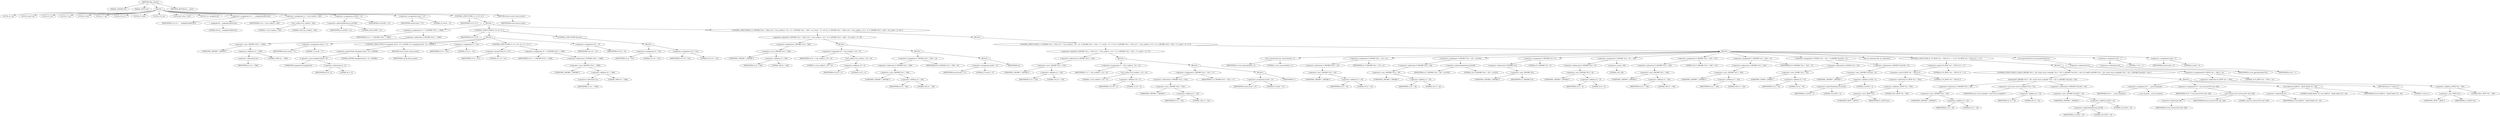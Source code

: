 digraph tftp_connect {  
"1000112" [label = "(METHOD,tftp_connect)" ]
"1000113" [label = "(PARAM,_DWORD *a1)" ]
"1000114" [label = "(PARAM,_BYTE *a2)" ]
"1000115" [label = "(BLOCK,,)" ]
"1000116" [label = "(LOCAL,v2: int)" ]
"1000117" [label = "(LOCAL,result: int)" ]
"1000118" [label = "(LOCAL,v4: int)" ]
"1000119" [label = "(LOCAL,v5: int)" ]
"1000120" [label = "(LOCAL,v6: int)" ]
"1000121" [label = "(LOCAL,v7: int)" ]
"1000122" [label = "(LOCAL,v8: int *)" ]
"1000123" [label = "(LOCAL,v9: char)" ]
"1000124" [label = "(LOCAL,v10: int)" ]
"1000125" [label = "(LOCAL,buf: char [ 128 ])" ]
"1000126" [label = "(LOCAL,v12: unsigned int)" ]
"1000127" [label = "(<operator>.assignment,v12 = __readgsdword(0x14u))" ]
"1000128" [label = "(IDENTIFIER,v12,v12 = __readgsdword(0x14u))" ]
"1000129" [label = "(__readgsdword,__readgsdword(0x14u))" ]
"1000130" [label = "(LITERAL,0x14u,__readgsdword(0x14u))" ]
"1000131" [label = "(<operator>.assignment,v2 = Curl_ccalloc(1, 336))" ]
"1000132" [label = "(IDENTIFIER,v2,v2 = Curl_ccalloc(1, 336))" ]
"1000133" [label = "(Curl_ccalloc,Curl_ccalloc(1, 336))" ]
"1000134" [label = "(LITERAL,1,Curl_ccalloc(1, 336))" ]
"1000135" [label = "(LITERAL,336,Curl_ccalloc(1, 336))" ]
"1000136" [label = "(<operator>.assignment,a1[185] = v2)" ]
"1000137" [label = "(<operator>.indirectIndexAccess,a1[185])" ]
"1000138" [label = "(IDENTIFIER,a1,a1[185] = v2)" ]
"1000139" [label = "(LITERAL,185,a1[185] = v2)" ]
"1000140" [label = "(IDENTIFIER,v2,a1[185] = v2)" ]
"1000141" [label = "(<operator>.assignment,result = 27)" ]
"1000142" [label = "(IDENTIFIER,result,result = 27)" ]
"1000143" [label = "(LITERAL,27,result = 27)" ]
"1000144" [label = "(CONTROL_STRUCTURE,if ( v2 ),if ( v2 ))" ]
"1000145" [label = "(IDENTIFIER,v2,if ( v2 ))" ]
"1000146" [label = "(BLOCK,,)" ]
"1000147" [label = "(<operator>.assignment,v4 = *(_DWORD *)(*a1 + 1568))" ]
"1000148" [label = "(IDENTIFIER,v4,v4 = *(_DWORD *)(*a1 + 1568))" ]
"1000149" [label = "(<operator>.indirection,*(_DWORD *)(*a1 + 1568))" ]
"1000150" [label = "(<operator>.cast,(_DWORD *)(*a1 + 1568))" ]
"1000151" [label = "(UNKNOWN,_DWORD *,_DWORD *)" ]
"1000152" [label = "(<operator>.addition,*a1 + 1568)" ]
"1000153" [label = "(<operator>.indirection,*a1)" ]
"1000154" [label = "(IDENTIFIER,a1,*a1 + 1568)" ]
"1000155" [label = "(LITERAL,1568,*a1 + 1568)" ]
"1000156" [label = "(CONTROL_STRUCTURE,if ( v4 ),if ( v4 ))" ]
"1000157" [label = "(IDENTIFIER,v4,if ( v4 ))" ]
"1000158" [label = "(BLOCK,,)" ]
"1000159" [label = "(<operator>.assignment,result = 71)" ]
"1000160" [label = "(IDENTIFIER,result,result = 71)" ]
"1000161" [label = "(LITERAL,71,result = 71)" ]
"1000162" [label = "(CONTROL_STRUCTURE,if ( (unsigned int)(v4 - 8) > 0xFFB0 ),if ( (unsigned int)(v4 - 8) > 0xFFB0 ))" ]
"1000163" [label = "(<operator>.greaterThan,(unsigned int)(v4 - 8) > 0xFFB0)" ]
"1000164" [label = "(<operator>.cast,(unsigned int)(v4 - 8))" ]
"1000165" [label = "(UNKNOWN,unsigned int,unsigned int)" ]
"1000166" [label = "(<operator>.subtraction,v4 - 8)" ]
"1000167" [label = "(IDENTIFIER,v4,v4 - 8)" ]
"1000168" [label = "(LITERAL,8,v4 - 8)" ]
"1000169" [label = "(LITERAL,0xFFB0,(unsigned int)(v4 - 8) > 0xFFB0)" ]
"1000170" [label = "(RETURN,return result;,return result;)" ]
"1000171" [label = "(IDENTIFIER,result,return result;)" ]
"1000172" [label = "(<operator>.assignment,v5 = 512)" ]
"1000173" [label = "(IDENTIFIER,v5,v5 = 512)" ]
"1000174" [label = "(LITERAL,512,v5 = 512)" ]
"1000175" [label = "(CONTROL_STRUCTURE,if ( v4 > 511 ),if ( v4 > 511 ))" ]
"1000176" [label = "(<operator>.greaterThan,v4 > 511)" ]
"1000177" [label = "(IDENTIFIER,v4,v4 > 511)" ]
"1000178" [label = "(LITERAL,511,v4 > 511)" ]
"1000179" [label = "(<operator>.assignment,v5 = *(_DWORD *)(*a1 + 1568))" ]
"1000180" [label = "(IDENTIFIER,v5,v5 = *(_DWORD *)(*a1 + 1568))" ]
"1000181" [label = "(<operator>.indirection,*(_DWORD *)(*a1 + 1568))" ]
"1000182" [label = "(<operator>.cast,(_DWORD *)(*a1 + 1568))" ]
"1000183" [label = "(UNKNOWN,_DWORD *,_DWORD *)" ]
"1000184" [label = "(<operator>.addition,*a1 + 1568)" ]
"1000185" [label = "(<operator>.indirection,*a1)" ]
"1000186" [label = "(IDENTIFIER,a1,*a1 + 1568)" ]
"1000187" [label = "(LITERAL,1568,*a1 + 1568)" ]
"1000188" [label = "(<operator>.assignment,v10 = v5)" ]
"1000189" [label = "(IDENTIFIER,v10,v10 = v5)" ]
"1000190" [label = "(IDENTIFIER,v5,v10 = v5)" ]
"1000191" [label = "(CONTROL_STRUCTURE,else,else)" ]
"1000192" [label = "(BLOCK,,)" ]
"1000193" [label = "(<operator>.assignment,v4 = 512)" ]
"1000194" [label = "(IDENTIFIER,v4,v4 = 512)" ]
"1000195" [label = "(LITERAL,512,v4 = 512)" ]
"1000196" [label = "(<operator>.assignment,v10 = 512)" ]
"1000197" [label = "(IDENTIFIER,v10,v10 = 512)" ]
"1000198" [label = "(LITERAL,512,v10 = 512)" ]
"1000199" [label = "(CONTROL_STRUCTURE,if ( *(_DWORD *)(v2 + 328) || (v6 = Curl_ccalloc(1, v10 + 4), *(_DWORD *)(v2 + 328) = v6, result = 27, v6) ),if ( *(_DWORD *)(v2 + 328) || (v6 = Curl_ccalloc(1, v10 + 4), *(_DWORD *)(v2 + 328) = v6, result = 27, v6) ))" ]
"1000200" [label = "(<operator>.logicalOr,*(_DWORD *)(v2 + 328) || (v6 = Curl_ccalloc(1, v10 + 4), *(_DWORD *)(v2 + 328) = v6, result = 27, v6))" ]
"1000201" [label = "(<operator>.indirection,*(_DWORD *)(v2 + 328))" ]
"1000202" [label = "(<operator>.cast,(_DWORD *)(v2 + 328))" ]
"1000203" [label = "(UNKNOWN,_DWORD *,_DWORD *)" ]
"1000204" [label = "(<operator>.addition,v2 + 328)" ]
"1000205" [label = "(IDENTIFIER,v2,v2 + 328)" ]
"1000206" [label = "(LITERAL,328,v2 + 328)" ]
"1000207" [label = "(BLOCK,,)" ]
"1000208" [label = "(<operator>.assignment,v6 = Curl_ccalloc(1, v10 + 4))" ]
"1000209" [label = "(IDENTIFIER,v6,v6 = Curl_ccalloc(1, v10 + 4))" ]
"1000210" [label = "(Curl_ccalloc,Curl_ccalloc(1, v10 + 4))" ]
"1000211" [label = "(LITERAL,1,Curl_ccalloc(1, v10 + 4))" ]
"1000212" [label = "(<operator>.addition,v10 + 4)" ]
"1000213" [label = "(IDENTIFIER,v10,v10 + 4)" ]
"1000214" [label = "(LITERAL,4,v10 + 4)" ]
"1000215" [label = "(BLOCK,,)" ]
"1000216" [label = "(<operator>.assignment,*(_DWORD *)(v2 + 328) = v6)" ]
"1000217" [label = "(<operator>.indirection,*(_DWORD *)(v2 + 328))" ]
"1000218" [label = "(<operator>.cast,(_DWORD *)(v2 + 328))" ]
"1000219" [label = "(UNKNOWN,_DWORD *,_DWORD *)" ]
"1000220" [label = "(<operator>.addition,v2 + 328)" ]
"1000221" [label = "(IDENTIFIER,v2,v2 + 328)" ]
"1000222" [label = "(LITERAL,328,v2 + 328)" ]
"1000223" [label = "(IDENTIFIER,v6,*(_DWORD *)(v2 + 328) = v6)" ]
"1000224" [label = "(BLOCK,,)" ]
"1000225" [label = "(<operator>.assignment,result = 27)" ]
"1000226" [label = "(IDENTIFIER,result,result = 27)" ]
"1000227" [label = "(LITERAL,27,result = 27)" ]
"1000228" [label = "(IDENTIFIER,v6,)" ]
"1000229" [label = "(BLOCK,,)" ]
"1000230" [label = "(CONTROL_STRUCTURE,if ( *(_DWORD *)(v2 + 332) || (v7 = Curl_ccalloc(1, v10 + 4), *(_DWORD *)(v2 + 332) = v7, result = 27, v7) ),if ( *(_DWORD *)(v2 + 332) || (v7 = Curl_ccalloc(1, v10 + 4), *(_DWORD *)(v2 + 332) = v7, result = 27, v7) ))" ]
"1000231" [label = "(<operator>.logicalOr,*(_DWORD *)(v2 + 332) || (v7 = Curl_ccalloc(1, v10 + 4), *(_DWORD *)(v2 + 332) = v7, result = 27, v7))" ]
"1000232" [label = "(<operator>.indirection,*(_DWORD *)(v2 + 332))" ]
"1000233" [label = "(<operator>.cast,(_DWORD *)(v2 + 332))" ]
"1000234" [label = "(UNKNOWN,_DWORD *,_DWORD *)" ]
"1000235" [label = "(<operator>.addition,v2 + 332)" ]
"1000236" [label = "(IDENTIFIER,v2,v2 + 332)" ]
"1000237" [label = "(LITERAL,332,v2 + 332)" ]
"1000238" [label = "(BLOCK,,)" ]
"1000239" [label = "(<operator>.assignment,v7 = Curl_ccalloc(1, v10 + 4))" ]
"1000240" [label = "(IDENTIFIER,v7,v7 = Curl_ccalloc(1, v10 + 4))" ]
"1000241" [label = "(Curl_ccalloc,Curl_ccalloc(1, v10 + 4))" ]
"1000242" [label = "(LITERAL,1,Curl_ccalloc(1, v10 + 4))" ]
"1000243" [label = "(<operator>.addition,v10 + 4)" ]
"1000244" [label = "(IDENTIFIER,v10,v10 + 4)" ]
"1000245" [label = "(LITERAL,4,v10 + 4)" ]
"1000246" [label = "(BLOCK,,)" ]
"1000247" [label = "(<operator>.assignment,*(_DWORD *)(v2 + 332) = v7)" ]
"1000248" [label = "(<operator>.indirection,*(_DWORD *)(v2 + 332))" ]
"1000249" [label = "(<operator>.cast,(_DWORD *)(v2 + 332))" ]
"1000250" [label = "(UNKNOWN,_DWORD *,_DWORD *)" ]
"1000251" [label = "(<operator>.addition,v2 + 332)" ]
"1000252" [label = "(IDENTIFIER,v2,v2 + 332)" ]
"1000253" [label = "(LITERAL,332,v2 + 332)" ]
"1000254" [label = "(IDENTIFIER,v7,*(_DWORD *)(v2 + 332) = v7)" ]
"1000255" [label = "(BLOCK,,)" ]
"1000256" [label = "(<operator>.assignment,result = 27)" ]
"1000257" [label = "(IDENTIFIER,result,result = 27)" ]
"1000258" [label = "(LITERAL,27,result = 27)" ]
"1000259" [label = "(IDENTIFIER,v7,)" ]
"1000260" [label = "(BLOCK,,)" ]
"1000261" [label = "(Curl_conncontrol,Curl_conncontrol(a1, 1))" ]
"1000262" [label = "(IDENTIFIER,a1,Curl_conncontrol(a1, 1))" ]
"1000263" [label = "(LITERAL,1,Curl_conncontrol(a1, 1))" ]
"1000264" [label = "(<operator>.assignment,*(_DWORD *)(v2 + 16) = a1)" ]
"1000265" [label = "(<operator>.indirection,*(_DWORD *)(v2 + 16))" ]
"1000266" [label = "(<operator>.cast,(_DWORD *)(v2 + 16))" ]
"1000267" [label = "(UNKNOWN,_DWORD *,_DWORD *)" ]
"1000268" [label = "(<operator>.addition,v2 + 16)" ]
"1000269" [label = "(IDENTIFIER,v2,v2 + 16)" ]
"1000270" [label = "(LITERAL,16,v2 + 16)" ]
"1000271" [label = "(IDENTIFIER,a1,*(_DWORD *)(v2 + 16) = a1)" ]
"1000272" [label = "(<operator>.assignment,*(_DWORD *)(v2 + 20) = a1[103])" ]
"1000273" [label = "(<operator>.indirection,*(_DWORD *)(v2 + 20))" ]
"1000274" [label = "(<operator>.cast,(_DWORD *)(v2 + 20))" ]
"1000275" [label = "(UNKNOWN,_DWORD *,_DWORD *)" ]
"1000276" [label = "(<operator>.addition,v2 + 20)" ]
"1000277" [label = "(IDENTIFIER,v2,v2 + 20)" ]
"1000278" [label = "(LITERAL,20,v2 + 20)" ]
"1000279" [label = "(<operator>.indirectIndexAccess,a1[103])" ]
"1000280" [label = "(IDENTIFIER,a1,*(_DWORD *)(v2 + 20) = a1[103])" ]
"1000281" [label = "(LITERAL,103,*(_DWORD *)(v2 + 20) = a1[103])" ]
"1000282" [label = "(<operator>.assignment,*(_DWORD *)v2 = 0)" ]
"1000283" [label = "(<operator>.indirection,*(_DWORD *)v2)" ]
"1000284" [label = "(<operator>.cast,(_DWORD *)v2)" ]
"1000285" [label = "(UNKNOWN,_DWORD *,_DWORD *)" ]
"1000286" [label = "(IDENTIFIER,v2,(_DWORD *)v2)" ]
"1000287" [label = "(LITERAL,0,*(_DWORD *)v2 = 0)" ]
"1000288" [label = "(<operator>.assignment,*(_DWORD *)(v2 + 8) = -100)" ]
"1000289" [label = "(<operator>.indirection,*(_DWORD *)(v2 + 8))" ]
"1000290" [label = "(<operator>.cast,(_DWORD *)(v2 + 8))" ]
"1000291" [label = "(UNKNOWN,_DWORD *,_DWORD *)" ]
"1000292" [label = "(<operator>.addition,v2 + 8)" ]
"1000293" [label = "(IDENTIFIER,v2,v2 + 8)" ]
"1000294" [label = "(LITERAL,8,v2 + 8)" ]
"1000295" [label = "(<operator>.minus,-100)" ]
"1000296" [label = "(LITERAL,100,-100)" ]
"1000297" [label = "(<operator>.assignment,*(_DWORD *)(v2 + 320) = 512)" ]
"1000298" [label = "(<operator>.indirection,*(_DWORD *)(v2 + 320))" ]
"1000299" [label = "(<operator>.cast,(_DWORD *)(v2 + 320))" ]
"1000300" [label = "(UNKNOWN,_DWORD *,_DWORD *)" ]
"1000301" [label = "(<operator>.addition,v2 + 320)" ]
"1000302" [label = "(IDENTIFIER,v2,v2 + 320)" ]
"1000303" [label = "(LITERAL,320,v2 + 320)" ]
"1000304" [label = "(LITERAL,512,*(_DWORD *)(v2 + 320) = 512)" ]
"1000305" [label = "(<operator>.assignment,*(_DWORD *)(v2 + 324) = v4)" ]
"1000306" [label = "(<operator>.indirection,*(_DWORD *)(v2 + 324))" ]
"1000307" [label = "(<operator>.cast,(_DWORD *)(v2 + 324))" ]
"1000308" [label = "(UNKNOWN,_DWORD *,_DWORD *)" ]
"1000309" [label = "(<operator>.addition,v2 + 324)" ]
"1000310" [label = "(IDENTIFIER,v2,v2 + 324)" ]
"1000311" [label = "(LITERAL,324,v2 + 324)" ]
"1000312" [label = "(IDENTIFIER,v4,*(_DWORD *)(v2 + 324) = v4)" ]
"1000313" [label = "(<operator>.assignment,*(_WORD *)(v2 + 52) = *(_DWORD *)(a1[18] + 4))" ]
"1000314" [label = "(<operator>.indirection,*(_WORD *)(v2 + 52))" ]
"1000315" [label = "(<operator>.cast,(_WORD *)(v2 + 52))" ]
"1000316" [label = "(UNKNOWN,_WORD *,_WORD *)" ]
"1000317" [label = "(<operator>.addition,v2 + 52)" ]
"1000318" [label = "(IDENTIFIER,v2,v2 + 52)" ]
"1000319" [label = "(LITERAL,52,v2 + 52)" ]
"1000320" [label = "(<operator>.indirection,*(_DWORD *)(a1[18] + 4))" ]
"1000321" [label = "(<operator>.cast,(_DWORD *)(a1[18] + 4))" ]
"1000322" [label = "(UNKNOWN,_DWORD *,_DWORD *)" ]
"1000323" [label = "(<operator>.addition,a1[18] + 4)" ]
"1000324" [label = "(<operator>.indirectIndexAccess,a1[18])" ]
"1000325" [label = "(IDENTIFIER,a1,a1[18] + 4)" ]
"1000326" [label = "(LITERAL,18,a1[18] + 4)" ]
"1000327" [label = "(LITERAL,4,a1[18] + 4)" ]
"1000328" [label = "(tftp_set_timeouts,tftp_set_timeouts())" ]
"1000329" [label = "(CONTROL_STRUCTURE,if ( (*((_BYTE *)a1 + 583) & 2) == 0 ),if ( (*((_BYTE *)a1 + 583) & 2) == 0 ))" ]
"1000330" [label = "(<operator>.equals,(*((_BYTE *)a1 + 583) & 2) == 0)" ]
"1000331" [label = "(<operator>.and,*((_BYTE *)a1 + 583) & 2)" ]
"1000332" [label = "(<operator>.indirection,*((_BYTE *)a1 + 583))" ]
"1000333" [label = "(<operator>.addition,(_BYTE *)a1 + 583)" ]
"1000334" [label = "(<operator>.cast,(_BYTE *)a1)" ]
"1000335" [label = "(UNKNOWN,_BYTE *,_BYTE *)" ]
"1000336" [label = "(IDENTIFIER,a1,(_BYTE *)a1)" ]
"1000337" [label = "(LITERAL,583,(_BYTE *)a1 + 583)" ]
"1000338" [label = "(LITERAL,2,*((_BYTE *)a1 + 583) & 2)" ]
"1000339" [label = "(LITERAL,0,(*((_BYTE *)a1 + 583) & 2) == 0)" ]
"1000340" [label = "(BLOCK,,)" ]
"1000341" [label = "(CONTROL_STRUCTURE,if ( bind(*(_DWORD *)(v2 + 20), (const struct sockaddr *)(v2 + 52), *(_DWORD *)(a1[18] + 16)) ),if ( bind(*(_DWORD *)(v2 + 20), (const struct sockaddr *)(v2 + 52), *(_DWORD *)(a1[18] + 16)) ))" ]
"1000342" [label = "(bind,bind(*(_DWORD *)(v2 + 20), (const struct sockaddr *)(v2 + 52), *(_DWORD *)(a1[18] + 16)))" ]
"1000343" [label = "(<operator>.indirection,*(_DWORD *)(v2 + 20))" ]
"1000344" [label = "(<operator>.cast,(_DWORD *)(v2 + 20))" ]
"1000345" [label = "(UNKNOWN,_DWORD *,_DWORD *)" ]
"1000346" [label = "(<operator>.addition,v2 + 20)" ]
"1000347" [label = "(IDENTIFIER,v2,v2 + 20)" ]
"1000348" [label = "(LITERAL,20,v2 + 20)" ]
"1000349" [label = "(<operator>.cast,(const struct sockaddr *)(v2 + 52))" ]
"1000350" [label = "(UNKNOWN,const struct sockaddr *,const struct sockaddr *)" ]
"1000351" [label = "(<operator>.addition,v2 + 52)" ]
"1000352" [label = "(IDENTIFIER,v2,v2 + 52)" ]
"1000353" [label = "(LITERAL,52,v2 + 52)" ]
"1000354" [label = "(<operator>.indirection,*(_DWORD *)(a1[18] + 16))" ]
"1000355" [label = "(<operator>.cast,(_DWORD *)(a1[18] + 16))" ]
"1000356" [label = "(UNKNOWN,_DWORD *,_DWORD *)" ]
"1000357" [label = "(<operator>.addition,a1[18] + 16)" ]
"1000358" [label = "(<operator>.indirectIndexAccess,a1[18])" ]
"1000359" [label = "(IDENTIFIER,a1,a1[18] + 16)" ]
"1000360" [label = "(LITERAL,18,a1[18] + 16)" ]
"1000361" [label = "(LITERAL,16,a1[18] + 16)" ]
"1000362" [label = "(BLOCK,,)" ]
"1000363" [label = "(<operator>.assignment,v8 = __errno_location())" ]
"1000364" [label = "(IDENTIFIER,v8,v8 = __errno_location())" ]
"1000365" [label = "(__errno_location,__errno_location())" ]
"1000366" [label = "(<operator>.assignment,v9 = Curl_strerror(*v8, buf, 128))" ]
"1000367" [label = "(IDENTIFIER,v9,v9 = Curl_strerror(*v8, buf, 128))" ]
"1000368" [label = "(Curl_strerror,Curl_strerror(*v8, buf, 128))" ]
"1000369" [label = "(<operator>.indirection,*v8)" ]
"1000370" [label = "(IDENTIFIER,v8,Curl_strerror(*v8, buf, 128))" ]
"1000371" [label = "(IDENTIFIER,buf,Curl_strerror(*v8, buf, 128))" ]
"1000372" [label = "(LITERAL,128,Curl_strerror(*v8, buf, 128))" ]
"1000373" [label = "(Curl_failf,Curl_failf(*a1, \"bind() failed; %s\", v9))" ]
"1000374" [label = "(<operator>.indirection,*a1)" ]
"1000375" [label = "(IDENTIFIER,a1,Curl_failf(*a1, \"bind() failed; %s\", v9))" ]
"1000376" [label = "(LITERAL,\"bind() failed; %s\",Curl_failf(*a1, \"bind() failed; %s\", v9))" ]
"1000377" [label = "(IDENTIFIER,v9,Curl_failf(*a1, \"bind() failed; %s\", v9))" ]
"1000378" [label = "(RETURN,return 7;,return 7;)" ]
"1000379" [label = "(LITERAL,7,return 7;)" ]
"1000380" [label = "(<operators>.assignmentOr,*((_BYTE *)a1 + 583) |= 2u)" ]
"1000381" [label = "(<operator>.indirection,*((_BYTE *)a1 + 583))" ]
"1000382" [label = "(<operator>.addition,(_BYTE *)a1 + 583)" ]
"1000383" [label = "(<operator>.cast,(_BYTE *)a1)" ]
"1000384" [label = "(UNKNOWN,_BYTE *,_BYTE *)" ]
"1000385" [label = "(IDENTIFIER,a1,(_BYTE *)a1)" ]
"1000386" [label = "(LITERAL,583,(_BYTE *)a1 + 583)" ]
"1000387" [label = "(LITERAL,2u,*((_BYTE *)a1 + 583) |= 2u)" ]
"1000388" [label = "(Curl_pgrsStartNow,Curl_pgrsStartNow(*a1))" ]
"1000389" [label = "(<operator>.indirection,*a1)" ]
"1000390" [label = "(IDENTIFIER,a1,Curl_pgrsStartNow(*a1))" ]
"1000391" [label = "(<operator>.assignment,*a2 = 1)" ]
"1000392" [label = "(<operator>.indirection,*a2)" ]
"1000393" [label = "(IDENTIFIER,a2,*a2 = 1)" ]
"1000394" [label = "(LITERAL,1,*a2 = 1)" ]
"1000395" [label = "(<operator>.assignment,result = 0)" ]
"1000396" [label = "(IDENTIFIER,result,result = 0)" ]
"1000397" [label = "(LITERAL,0,result = 0)" ]
"1000398" [label = "(RETURN,return result;,return result;)" ]
"1000399" [label = "(IDENTIFIER,result,return result;)" ]
"1000400" [label = "(METHOD_RETURN,int __cdecl)" ]
  "1000112" -> "1000113" 
  "1000112" -> "1000114" 
  "1000112" -> "1000115" 
  "1000112" -> "1000400" 
  "1000115" -> "1000116" 
  "1000115" -> "1000117" 
  "1000115" -> "1000118" 
  "1000115" -> "1000119" 
  "1000115" -> "1000120" 
  "1000115" -> "1000121" 
  "1000115" -> "1000122" 
  "1000115" -> "1000123" 
  "1000115" -> "1000124" 
  "1000115" -> "1000125" 
  "1000115" -> "1000126" 
  "1000115" -> "1000127" 
  "1000115" -> "1000131" 
  "1000115" -> "1000136" 
  "1000115" -> "1000141" 
  "1000115" -> "1000144" 
  "1000115" -> "1000398" 
  "1000127" -> "1000128" 
  "1000127" -> "1000129" 
  "1000129" -> "1000130" 
  "1000131" -> "1000132" 
  "1000131" -> "1000133" 
  "1000133" -> "1000134" 
  "1000133" -> "1000135" 
  "1000136" -> "1000137" 
  "1000136" -> "1000140" 
  "1000137" -> "1000138" 
  "1000137" -> "1000139" 
  "1000141" -> "1000142" 
  "1000141" -> "1000143" 
  "1000144" -> "1000145" 
  "1000144" -> "1000146" 
  "1000146" -> "1000147" 
  "1000146" -> "1000156" 
  "1000146" -> "1000199" 
  "1000147" -> "1000148" 
  "1000147" -> "1000149" 
  "1000149" -> "1000150" 
  "1000150" -> "1000151" 
  "1000150" -> "1000152" 
  "1000152" -> "1000153" 
  "1000152" -> "1000155" 
  "1000153" -> "1000154" 
  "1000156" -> "1000157" 
  "1000156" -> "1000158" 
  "1000156" -> "1000191" 
  "1000158" -> "1000159" 
  "1000158" -> "1000162" 
  "1000158" -> "1000172" 
  "1000158" -> "1000175" 
  "1000158" -> "1000188" 
  "1000159" -> "1000160" 
  "1000159" -> "1000161" 
  "1000162" -> "1000163" 
  "1000162" -> "1000170" 
  "1000163" -> "1000164" 
  "1000163" -> "1000169" 
  "1000164" -> "1000165" 
  "1000164" -> "1000166" 
  "1000166" -> "1000167" 
  "1000166" -> "1000168" 
  "1000170" -> "1000171" 
  "1000172" -> "1000173" 
  "1000172" -> "1000174" 
  "1000175" -> "1000176" 
  "1000175" -> "1000179" 
  "1000176" -> "1000177" 
  "1000176" -> "1000178" 
  "1000179" -> "1000180" 
  "1000179" -> "1000181" 
  "1000181" -> "1000182" 
  "1000182" -> "1000183" 
  "1000182" -> "1000184" 
  "1000184" -> "1000185" 
  "1000184" -> "1000187" 
  "1000185" -> "1000186" 
  "1000188" -> "1000189" 
  "1000188" -> "1000190" 
  "1000191" -> "1000192" 
  "1000192" -> "1000193" 
  "1000192" -> "1000196" 
  "1000193" -> "1000194" 
  "1000193" -> "1000195" 
  "1000196" -> "1000197" 
  "1000196" -> "1000198" 
  "1000199" -> "1000200" 
  "1000199" -> "1000229" 
  "1000200" -> "1000201" 
  "1000200" -> "1000207" 
  "1000201" -> "1000202" 
  "1000202" -> "1000203" 
  "1000202" -> "1000204" 
  "1000204" -> "1000205" 
  "1000204" -> "1000206" 
  "1000207" -> "1000208" 
  "1000207" -> "1000215" 
  "1000208" -> "1000209" 
  "1000208" -> "1000210" 
  "1000210" -> "1000211" 
  "1000210" -> "1000212" 
  "1000212" -> "1000213" 
  "1000212" -> "1000214" 
  "1000215" -> "1000216" 
  "1000215" -> "1000224" 
  "1000216" -> "1000217" 
  "1000216" -> "1000223" 
  "1000217" -> "1000218" 
  "1000218" -> "1000219" 
  "1000218" -> "1000220" 
  "1000220" -> "1000221" 
  "1000220" -> "1000222" 
  "1000224" -> "1000225" 
  "1000224" -> "1000228" 
  "1000225" -> "1000226" 
  "1000225" -> "1000227" 
  "1000229" -> "1000230" 
  "1000230" -> "1000231" 
  "1000230" -> "1000260" 
  "1000231" -> "1000232" 
  "1000231" -> "1000238" 
  "1000232" -> "1000233" 
  "1000233" -> "1000234" 
  "1000233" -> "1000235" 
  "1000235" -> "1000236" 
  "1000235" -> "1000237" 
  "1000238" -> "1000239" 
  "1000238" -> "1000246" 
  "1000239" -> "1000240" 
  "1000239" -> "1000241" 
  "1000241" -> "1000242" 
  "1000241" -> "1000243" 
  "1000243" -> "1000244" 
  "1000243" -> "1000245" 
  "1000246" -> "1000247" 
  "1000246" -> "1000255" 
  "1000247" -> "1000248" 
  "1000247" -> "1000254" 
  "1000248" -> "1000249" 
  "1000249" -> "1000250" 
  "1000249" -> "1000251" 
  "1000251" -> "1000252" 
  "1000251" -> "1000253" 
  "1000255" -> "1000256" 
  "1000255" -> "1000259" 
  "1000256" -> "1000257" 
  "1000256" -> "1000258" 
  "1000260" -> "1000261" 
  "1000260" -> "1000264" 
  "1000260" -> "1000272" 
  "1000260" -> "1000282" 
  "1000260" -> "1000288" 
  "1000260" -> "1000297" 
  "1000260" -> "1000305" 
  "1000260" -> "1000313" 
  "1000260" -> "1000328" 
  "1000260" -> "1000329" 
  "1000260" -> "1000388" 
  "1000260" -> "1000391" 
  "1000260" -> "1000395" 
  "1000261" -> "1000262" 
  "1000261" -> "1000263" 
  "1000264" -> "1000265" 
  "1000264" -> "1000271" 
  "1000265" -> "1000266" 
  "1000266" -> "1000267" 
  "1000266" -> "1000268" 
  "1000268" -> "1000269" 
  "1000268" -> "1000270" 
  "1000272" -> "1000273" 
  "1000272" -> "1000279" 
  "1000273" -> "1000274" 
  "1000274" -> "1000275" 
  "1000274" -> "1000276" 
  "1000276" -> "1000277" 
  "1000276" -> "1000278" 
  "1000279" -> "1000280" 
  "1000279" -> "1000281" 
  "1000282" -> "1000283" 
  "1000282" -> "1000287" 
  "1000283" -> "1000284" 
  "1000284" -> "1000285" 
  "1000284" -> "1000286" 
  "1000288" -> "1000289" 
  "1000288" -> "1000295" 
  "1000289" -> "1000290" 
  "1000290" -> "1000291" 
  "1000290" -> "1000292" 
  "1000292" -> "1000293" 
  "1000292" -> "1000294" 
  "1000295" -> "1000296" 
  "1000297" -> "1000298" 
  "1000297" -> "1000304" 
  "1000298" -> "1000299" 
  "1000299" -> "1000300" 
  "1000299" -> "1000301" 
  "1000301" -> "1000302" 
  "1000301" -> "1000303" 
  "1000305" -> "1000306" 
  "1000305" -> "1000312" 
  "1000306" -> "1000307" 
  "1000307" -> "1000308" 
  "1000307" -> "1000309" 
  "1000309" -> "1000310" 
  "1000309" -> "1000311" 
  "1000313" -> "1000314" 
  "1000313" -> "1000320" 
  "1000314" -> "1000315" 
  "1000315" -> "1000316" 
  "1000315" -> "1000317" 
  "1000317" -> "1000318" 
  "1000317" -> "1000319" 
  "1000320" -> "1000321" 
  "1000321" -> "1000322" 
  "1000321" -> "1000323" 
  "1000323" -> "1000324" 
  "1000323" -> "1000327" 
  "1000324" -> "1000325" 
  "1000324" -> "1000326" 
  "1000329" -> "1000330" 
  "1000329" -> "1000340" 
  "1000330" -> "1000331" 
  "1000330" -> "1000339" 
  "1000331" -> "1000332" 
  "1000331" -> "1000338" 
  "1000332" -> "1000333" 
  "1000333" -> "1000334" 
  "1000333" -> "1000337" 
  "1000334" -> "1000335" 
  "1000334" -> "1000336" 
  "1000340" -> "1000341" 
  "1000340" -> "1000380" 
  "1000341" -> "1000342" 
  "1000341" -> "1000362" 
  "1000342" -> "1000343" 
  "1000342" -> "1000349" 
  "1000342" -> "1000354" 
  "1000343" -> "1000344" 
  "1000344" -> "1000345" 
  "1000344" -> "1000346" 
  "1000346" -> "1000347" 
  "1000346" -> "1000348" 
  "1000349" -> "1000350" 
  "1000349" -> "1000351" 
  "1000351" -> "1000352" 
  "1000351" -> "1000353" 
  "1000354" -> "1000355" 
  "1000355" -> "1000356" 
  "1000355" -> "1000357" 
  "1000357" -> "1000358" 
  "1000357" -> "1000361" 
  "1000358" -> "1000359" 
  "1000358" -> "1000360" 
  "1000362" -> "1000363" 
  "1000362" -> "1000366" 
  "1000362" -> "1000373" 
  "1000362" -> "1000378" 
  "1000363" -> "1000364" 
  "1000363" -> "1000365" 
  "1000366" -> "1000367" 
  "1000366" -> "1000368" 
  "1000368" -> "1000369" 
  "1000368" -> "1000371" 
  "1000368" -> "1000372" 
  "1000369" -> "1000370" 
  "1000373" -> "1000374" 
  "1000373" -> "1000376" 
  "1000373" -> "1000377" 
  "1000374" -> "1000375" 
  "1000378" -> "1000379" 
  "1000380" -> "1000381" 
  "1000380" -> "1000387" 
  "1000381" -> "1000382" 
  "1000382" -> "1000383" 
  "1000382" -> "1000386" 
  "1000383" -> "1000384" 
  "1000383" -> "1000385" 
  "1000388" -> "1000389" 
  "1000389" -> "1000390" 
  "1000391" -> "1000392" 
  "1000391" -> "1000394" 
  "1000392" -> "1000393" 
  "1000395" -> "1000396" 
  "1000395" -> "1000397" 
  "1000398" -> "1000399" 
}
